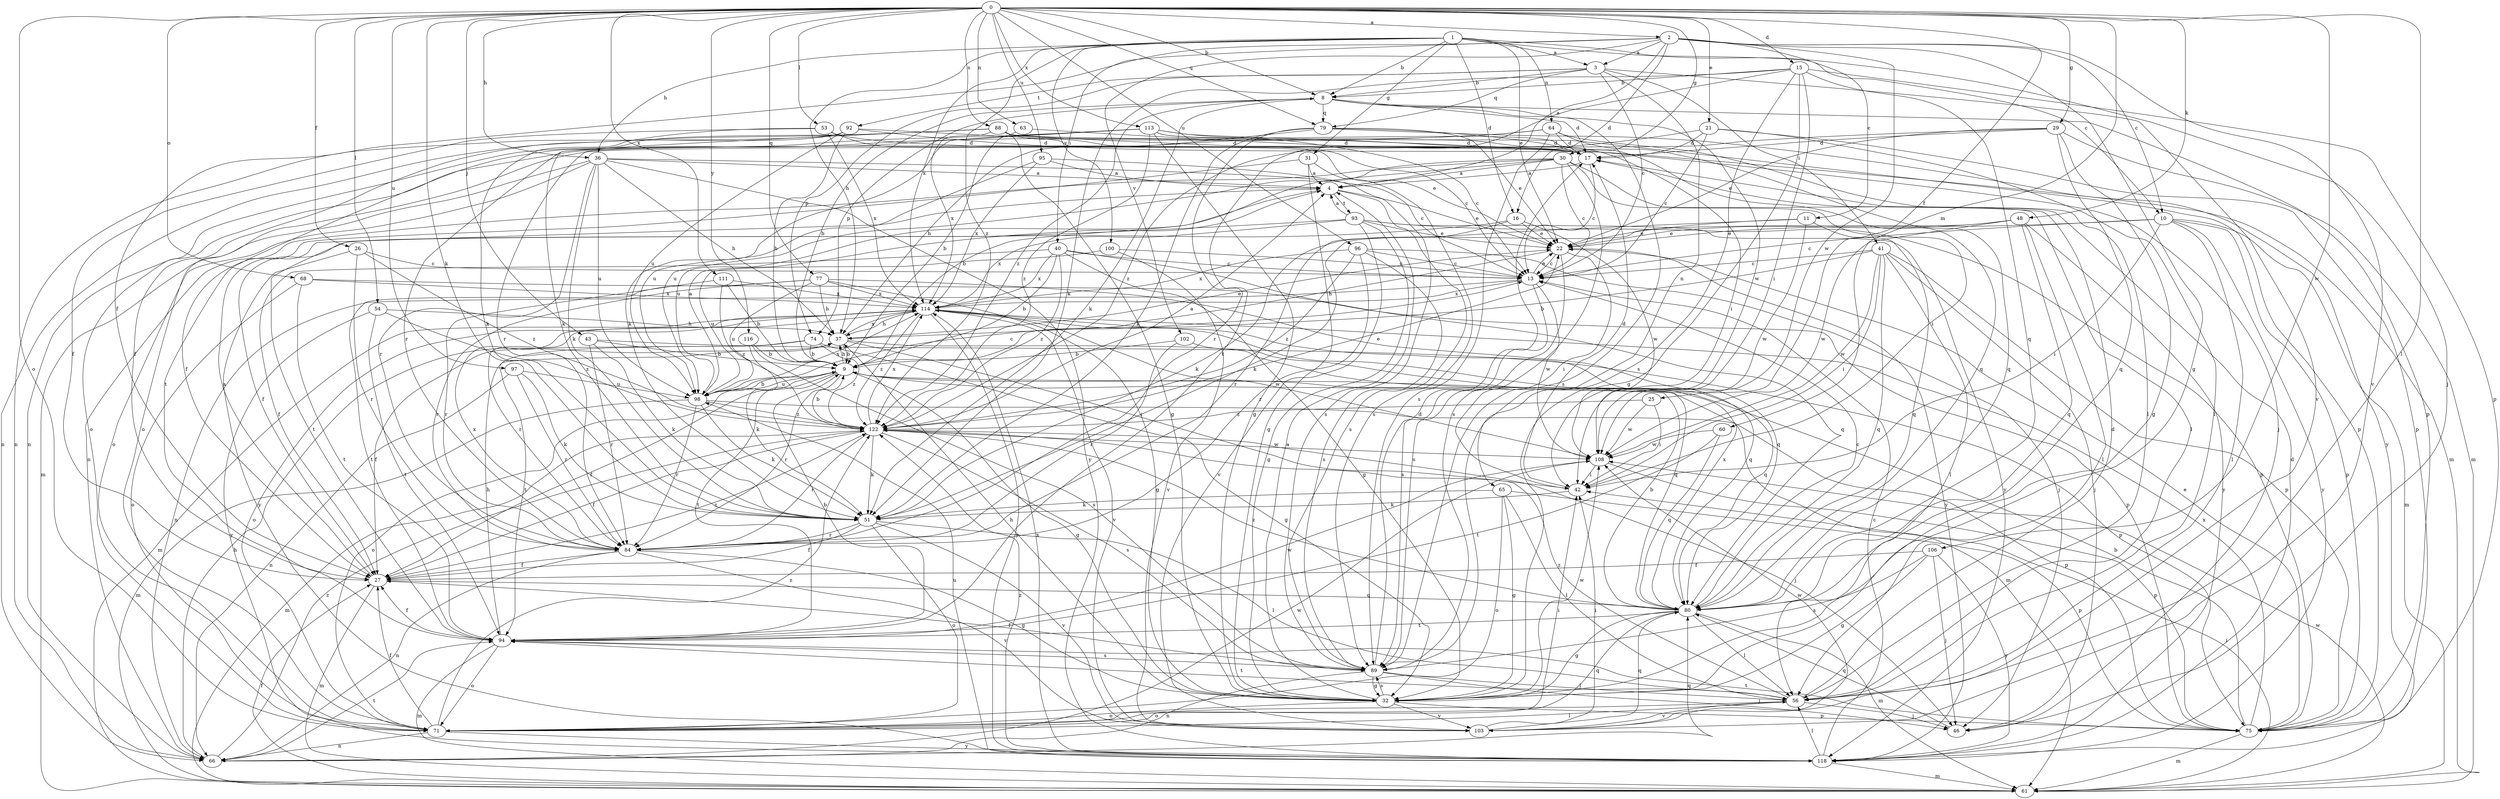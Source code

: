 strict digraph  {
0;
1;
2;
3;
4;
8;
9;
10;
11;
13;
15;
16;
17;
21;
22;
25;
26;
27;
29;
30;
31;
32;
36;
37;
40;
41;
42;
43;
46;
48;
51;
53;
54;
56;
60;
61;
63;
64;
65;
66;
68;
71;
74;
75;
77;
79;
80;
84;
88;
89;
92;
93;
94;
95;
96;
97;
98;
100;
102;
103;
106;
108;
111;
113;
114;
116;
118;
122;
0 -> 2  [label=a];
0 -> 8  [label=b];
0 -> 15  [label=d];
0 -> 21  [label=e];
0 -> 25  [label=f];
0 -> 26  [label=f];
0 -> 29  [label=g];
0 -> 30  [label=g];
0 -> 36  [label=h];
0 -> 43  [label=j];
0 -> 48  [label=k];
0 -> 51  [label=k];
0 -> 53  [label=l];
0 -> 54  [label=l];
0 -> 56  [label=l];
0 -> 60  [label=m];
0 -> 63  [label=n];
0 -> 68  [label=o];
0 -> 71  [label=o];
0 -> 77  [label=q];
0 -> 79  [label=q];
0 -> 88  [label=s];
0 -> 95  [label=u];
0 -> 96  [label=u];
0 -> 97  [label=u];
0 -> 106  [label=w];
0 -> 111  [label=x];
0 -> 113  [label=x];
0 -> 116  [label=y];
1 -> 3  [label=a];
1 -> 8  [label=b];
1 -> 10  [label=c];
1 -> 16  [label=d];
1 -> 22  [label=e];
1 -> 31  [label=g];
1 -> 36  [label=h];
1 -> 37  [label=h];
1 -> 46  [label=j];
1 -> 64  [label=n];
1 -> 100  [label=v];
1 -> 114  [label=x];
1 -> 122  [label=z];
2 -> 3  [label=a];
2 -> 4  [label=a];
2 -> 10  [label=c];
2 -> 11  [label=c];
2 -> 16  [label=d];
2 -> 27  [label=f];
2 -> 32  [label=g];
2 -> 40  [label=i];
2 -> 102  [label=v];
2 -> 103  [label=v];
2 -> 108  [label=w];
3 -> 8  [label=b];
3 -> 13  [label=c];
3 -> 41  [label=i];
3 -> 65  [label=n];
3 -> 74  [label=p];
3 -> 79  [label=q];
3 -> 92  [label=t];
3 -> 103  [label=v];
4 -> 22  [label=e];
4 -> 89  [label=s];
4 -> 93  [label=t];
4 -> 98  [label=u];
8 -> 17  [label=d];
8 -> 51  [label=k];
8 -> 74  [label=p];
8 -> 75  [label=p];
8 -> 79  [label=q];
8 -> 89  [label=s];
8 -> 108  [label=w];
8 -> 122  [label=z];
9 -> 8  [label=b];
9 -> 27  [label=f];
9 -> 32  [label=g];
9 -> 37  [label=h];
9 -> 61  [label=m];
9 -> 71  [label=o];
9 -> 84  [label=r];
9 -> 94  [label=t];
9 -> 98  [label=u];
10 -> 13  [label=c];
10 -> 22  [label=e];
10 -> 42  [label=i];
10 -> 56  [label=l];
10 -> 61  [label=m];
10 -> 75  [label=p];
10 -> 118  [label=y];
11 -> 22  [label=e];
11 -> 51  [label=k];
11 -> 80  [label=q];
11 -> 108  [label=w];
13 -> 22  [label=e];
13 -> 66  [label=n];
13 -> 89  [label=s];
13 -> 108  [label=w];
13 -> 114  [label=x];
15 -> 8  [label=b];
15 -> 32  [label=g];
15 -> 42  [label=i];
15 -> 51  [label=k];
15 -> 75  [label=p];
15 -> 80  [label=q];
15 -> 89  [label=s];
15 -> 94  [label=t];
16 -> 22  [label=e];
16 -> 27  [label=f];
16 -> 84  [label=r];
16 -> 108  [label=w];
17 -> 4  [label=a];
17 -> 13  [label=c];
21 -> 13  [label=c];
21 -> 17  [label=d];
21 -> 56  [label=l];
21 -> 71  [label=o];
21 -> 75  [label=p];
22 -> 13  [label=c];
22 -> 37  [label=h];
22 -> 42  [label=i];
22 -> 89  [label=s];
22 -> 118  [label=y];
25 -> 42  [label=i];
25 -> 108  [label=w];
25 -> 122  [label=z];
26 -> 13  [label=c];
26 -> 84  [label=r];
26 -> 118  [label=y];
26 -> 122  [label=z];
27 -> 4  [label=a];
27 -> 61  [label=m];
27 -> 80  [label=q];
27 -> 122  [label=z];
29 -> 17  [label=d];
29 -> 22  [label=e];
29 -> 32  [label=g];
29 -> 61  [label=m];
29 -> 80  [label=q];
29 -> 122  [label=z];
30 -> 4  [label=a];
30 -> 9  [label=b];
30 -> 13  [label=c];
30 -> 42  [label=i];
30 -> 56  [label=l];
30 -> 66  [label=n];
30 -> 89  [label=s];
30 -> 98  [label=u];
31 -> 4  [label=a];
31 -> 27  [label=f];
31 -> 32  [label=g];
31 -> 89  [label=s];
32 -> 4  [label=a];
32 -> 37  [label=h];
32 -> 71  [label=o];
32 -> 75  [label=p];
32 -> 89  [label=s];
32 -> 103  [label=v];
32 -> 108  [label=w];
36 -> 4  [label=a];
36 -> 13  [label=c];
36 -> 37  [label=h];
36 -> 51  [label=k];
36 -> 61  [label=m];
36 -> 71  [label=o];
36 -> 84  [label=r];
36 -> 98  [label=u];
36 -> 118  [label=y];
37 -> 9  [label=b];
37 -> 22  [label=e];
37 -> 42  [label=i];
37 -> 80  [label=q];
37 -> 114  [label=x];
40 -> 9  [label=b];
40 -> 13  [label=c];
40 -> 27  [label=f];
40 -> 32  [label=g];
40 -> 80  [label=q];
40 -> 114  [label=x];
40 -> 122  [label=z];
41 -> 9  [label=b];
41 -> 13  [label=c];
41 -> 42  [label=i];
41 -> 46  [label=j];
41 -> 56  [label=l];
41 -> 75  [label=p];
41 -> 80  [label=q];
41 -> 108  [label=w];
42 -> 17  [label=d];
42 -> 51  [label=k];
43 -> 9  [label=b];
43 -> 51  [label=k];
43 -> 75  [label=p];
43 -> 84  [label=r];
46 -> 80  [label=q];
48 -> 22  [label=e];
48 -> 51  [label=k];
48 -> 56  [label=l];
48 -> 80  [label=q];
48 -> 108  [label=w];
48 -> 118  [label=y];
51 -> 27  [label=f];
51 -> 56  [label=l];
51 -> 71  [label=o];
51 -> 84  [label=r];
51 -> 103  [label=v];
53 -> 17  [label=d];
53 -> 22  [label=e];
53 -> 27  [label=f];
53 -> 51  [label=k];
53 -> 114  [label=x];
54 -> 37  [label=h];
54 -> 94  [label=t];
54 -> 118  [label=y];
54 -> 122  [label=z];
56 -> 17  [label=d];
56 -> 46  [label=j];
56 -> 71  [label=o];
56 -> 94  [label=t];
56 -> 103  [label=v];
56 -> 122  [label=z];
60 -> 80  [label=q];
60 -> 94  [label=t];
60 -> 108  [label=w];
61 -> 27  [label=f];
61 -> 42  [label=i];
61 -> 108  [label=w];
63 -> 9  [label=b];
63 -> 17  [label=d];
64 -> 17  [label=d];
64 -> 56  [label=l];
64 -> 66  [label=n];
64 -> 80  [label=q];
64 -> 84  [label=r];
64 -> 89  [label=s];
65 -> 32  [label=g];
65 -> 51  [label=k];
65 -> 56  [label=l];
65 -> 71  [label=o];
65 -> 75  [label=p];
66 -> 37  [label=h];
66 -> 80  [label=q];
66 -> 94  [label=t];
66 -> 108  [label=w];
66 -> 122  [label=z];
68 -> 71  [label=o];
68 -> 75  [label=p];
68 -> 94  [label=t];
68 -> 114  [label=x];
71 -> 27  [label=f];
71 -> 42  [label=i];
71 -> 56  [label=l];
71 -> 66  [label=n];
71 -> 80  [label=q];
71 -> 118  [label=y];
71 -> 122  [label=z];
74 -> 9  [label=b];
74 -> 27  [label=f];
74 -> 32  [label=g];
74 -> 94  [label=t];
74 -> 122  [label=z];
75 -> 9  [label=b];
75 -> 22  [label=e];
75 -> 61  [label=m];
75 -> 94  [label=t];
75 -> 114  [label=x];
77 -> 32  [label=g];
77 -> 37  [label=h];
77 -> 80  [label=q];
77 -> 84  [label=r];
77 -> 94  [label=t];
77 -> 98  [label=u];
77 -> 114  [label=x];
79 -> 17  [label=d];
79 -> 22  [label=e];
79 -> 37  [label=h];
79 -> 51  [label=k];
79 -> 84  [label=r];
79 -> 118  [label=y];
80 -> 9  [label=b];
80 -> 13  [label=c];
80 -> 32  [label=g];
80 -> 56  [label=l];
80 -> 61  [label=m];
80 -> 94  [label=t];
80 -> 114  [label=x];
80 -> 122  [label=z];
84 -> 27  [label=f];
84 -> 32  [label=g];
84 -> 66  [label=n];
84 -> 103  [label=v];
84 -> 114  [label=x];
88 -> 13  [label=c];
88 -> 17  [label=d];
88 -> 32  [label=g];
88 -> 46  [label=j];
88 -> 51  [label=k];
88 -> 66  [label=n];
88 -> 75  [label=p];
88 -> 94  [label=t];
88 -> 114  [label=x];
89 -> 17  [label=d];
89 -> 27  [label=f];
89 -> 32  [label=g];
89 -> 46  [label=j];
89 -> 56  [label=l];
89 -> 66  [label=n];
92 -> 9  [label=b];
92 -> 17  [label=d];
92 -> 27  [label=f];
92 -> 61  [label=m];
92 -> 66  [label=n];
92 -> 98  [label=u];
93 -> 4  [label=a];
93 -> 22  [label=e];
93 -> 32  [label=g];
93 -> 75  [label=p];
93 -> 94  [label=t];
93 -> 103  [label=v];
93 -> 114  [label=x];
93 -> 118  [label=y];
94 -> 9  [label=b];
94 -> 27  [label=f];
94 -> 37  [label=h];
94 -> 61  [label=m];
94 -> 71  [label=o];
94 -> 89  [label=s];
94 -> 108  [label=w];
95 -> 4  [label=a];
95 -> 89  [label=s];
95 -> 98  [label=u];
95 -> 114  [label=x];
96 -> 13  [label=c];
96 -> 46  [label=j];
96 -> 84  [label=r];
96 -> 89  [label=s];
96 -> 114  [label=x];
96 -> 122  [label=z];
97 -> 51  [label=k];
97 -> 66  [label=n];
97 -> 84  [label=r];
97 -> 98  [label=u];
98 -> 4  [label=a];
98 -> 9  [label=b];
98 -> 13  [label=c];
98 -> 51  [label=k];
98 -> 61  [label=m];
98 -> 75  [label=p];
98 -> 84  [label=r];
98 -> 114  [label=x];
98 -> 122  [label=z];
100 -> 13  [label=c];
100 -> 98  [label=u];
100 -> 103  [label=v];
102 -> 9  [label=b];
102 -> 80  [label=q];
102 -> 84  [label=r];
103 -> 42  [label=i];
103 -> 80  [label=q];
103 -> 108  [label=w];
106 -> 27  [label=f];
106 -> 32  [label=g];
106 -> 46  [label=j];
106 -> 89  [label=s];
106 -> 118  [label=y];
108 -> 42  [label=i];
108 -> 75  [label=p];
111 -> 9  [label=b];
111 -> 84  [label=r];
111 -> 114  [label=x];
111 -> 122  [label=z];
113 -> 13  [label=c];
113 -> 17  [label=d];
113 -> 32  [label=g];
113 -> 42  [label=i];
113 -> 51  [label=k];
113 -> 71  [label=o];
113 -> 80  [label=q];
113 -> 84  [label=r];
113 -> 122  [label=z];
114 -> 37  [label=h];
114 -> 61  [label=m];
114 -> 71  [label=o];
114 -> 80  [label=q];
114 -> 84  [label=r];
114 -> 103  [label=v];
114 -> 108  [label=w];
114 -> 118  [label=y];
114 -> 122  [label=z];
116 -> 9  [label=b];
116 -> 51  [label=k];
116 -> 89  [label=s];
118 -> 13  [label=c];
118 -> 17  [label=d];
118 -> 56  [label=l];
118 -> 61  [label=m];
118 -> 98  [label=u];
118 -> 114  [label=x];
118 -> 122  [label=z];
122 -> 4  [label=a];
122 -> 9  [label=b];
122 -> 22  [label=e];
122 -> 27  [label=f];
122 -> 46  [label=j];
122 -> 51  [label=k];
122 -> 61  [label=m];
122 -> 84  [label=r];
122 -> 89  [label=s];
122 -> 108  [label=w];
122 -> 114  [label=x];
}
